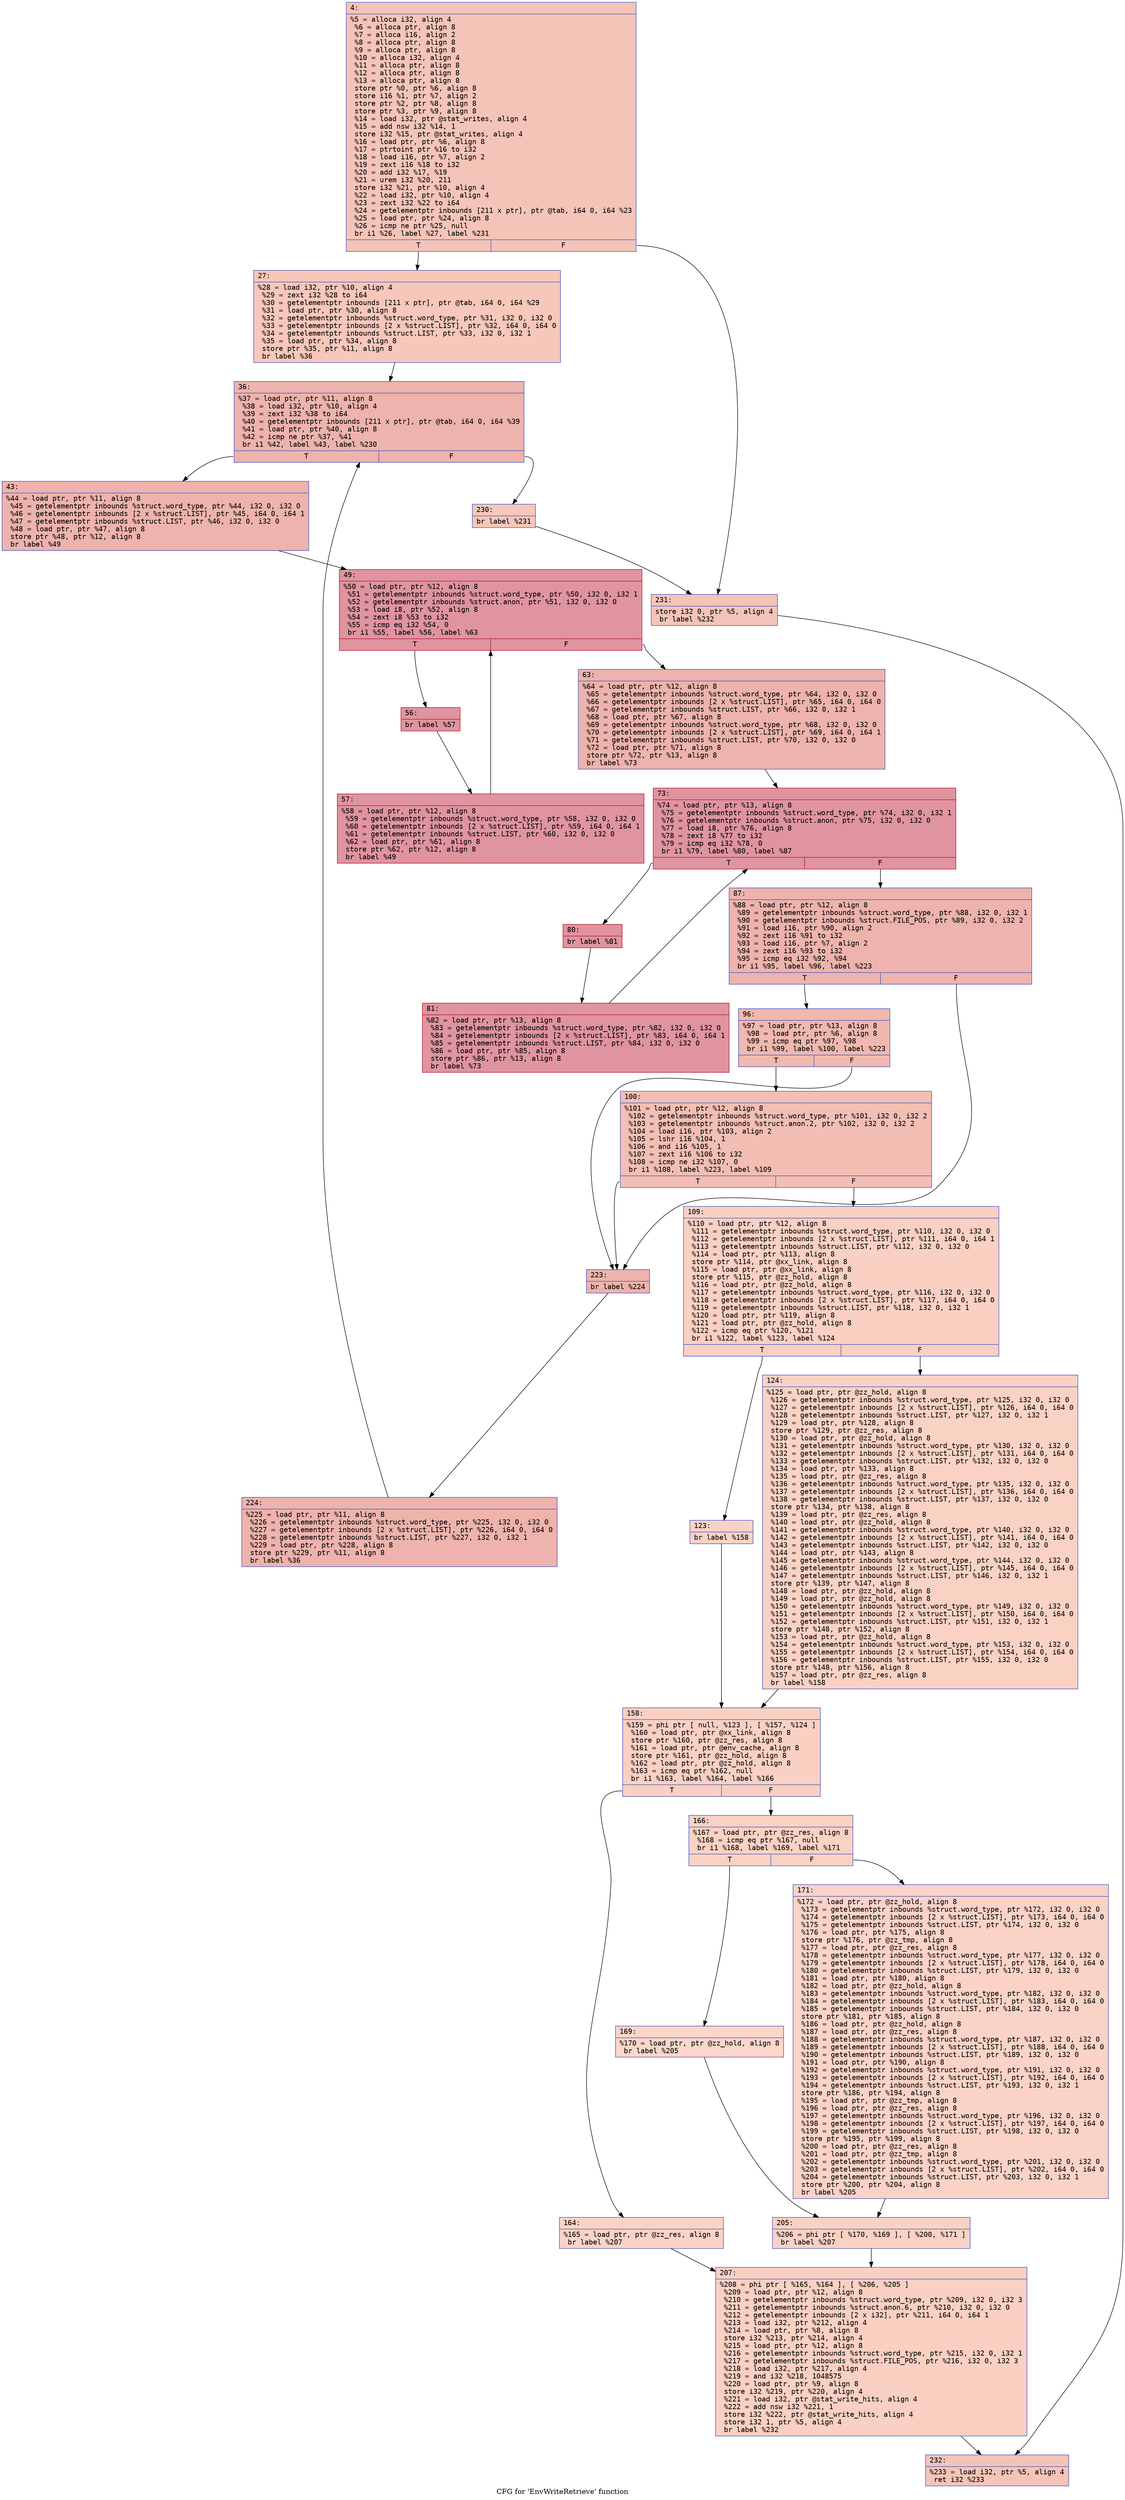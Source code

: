 digraph "CFG for 'EnvWriteRetrieve' function" {
	label="CFG for 'EnvWriteRetrieve' function";

	Node0x600000746260 [shape=record,color="#3d50c3ff", style=filled, fillcolor="#e97a5f70" fontname="Courier",label="{4:\l|  %5 = alloca i32, align 4\l  %6 = alloca ptr, align 8\l  %7 = alloca i16, align 2\l  %8 = alloca ptr, align 8\l  %9 = alloca ptr, align 8\l  %10 = alloca i32, align 4\l  %11 = alloca ptr, align 8\l  %12 = alloca ptr, align 8\l  %13 = alloca ptr, align 8\l  store ptr %0, ptr %6, align 8\l  store i16 %1, ptr %7, align 2\l  store ptr %2, ptr %8, align 8\l  store ptr %3, ptr %9, align 8\l  %14 = load i32, ptr @stat_writes, align 4\l  %15 = add nsw i32 %14, 1\l  store i32 %15, ptr @stat_writes, align 4\l  %16 = load ptr, ptr %6, align 8\l  %17 = ptrtoint ptr %16 to i32\l  %18 = load i16, ptr %7, align 2\l  %19 = zext i16 %18 to i32\l  %20 = add i32 %17, %19\l  %21 = urem i32 %20, 211\l  store i32 %21, ptr %10, align 4\l  %22 = load i32, ptr %10, align 4\l  %23 = zext i32 %22 to i64\l  %24 = getelementptr inbounds [211 x ptr], ptr @tab, i64 0, i64 %23\l  %25 = load ptr, ptr %24, align 8\l  %26 = icmp ne ptr %25, null\l  br i1 %26, label %27, label %231\l|{<s0>T|<s1>F}}"];
	Node0x600000746260:s0 -> Node0x6000007462b0[tooltip="4 -> 27\nProbability 62.50%" ];
	Node0x600000746260:s1 -> Node0x600000746ad0[tooltip="4 -> 231\nProbability 37.50%" ];
	Node0x6000007462b0 [shape=record,color="#3d50c3ff", style=filled, fillcolor="#ec7f6370" fontname="Courier",label="{27:\l|  %28 = load i32, ptr %10, align 4\l  %29 = zext i32 %28 to i64\l  %30 = getelementptr inbounds [211 x ptr], ptr @tab, i64 0, i64 %29\l  %31 = load ptr, ptr %30, align 8\l  %32 = getelementptr inbounds %struct.word_type, ptr %31, i32 0, i32 0\l  %33 = getelementptr inbounds [2 x %struct.LIST], ptr %32, i64 0, i64 0\l  %34 = getelementptr inbounds %struct.LIST, ptr %33, i32 0, i32 1\l  %35 = load ptr, ptr %34, align 8\l  store ptr %35, ptr %11, align 8\l  br label %36\l}"];
	Node0x6000007462b0 -> Node0x600000746300[tooltip="27 -> 36\nProbability 100.00%" ];
	Node0x600000746300 [shape=record,color="#3d50c3ff", style=filled, fillcolor="#d6524470" fontname="Courier",label="{36:\l|  %37 = load ptr, ptr %11, align 8\l  %38 = load i32, ptr %10, align 4\l  %39 = zext i32 %38 to i64\l  %40 = getelementptr inbounds [211 x ptr], ptr @tab, i64 0, i64 %39\l  %41 = load ptr, ptr %40, align 8\l  %42 = icmp ne ptr %37, %41\l  br i1 %42, label %43, label %230\l|{<s0>T|<s1>F}}"];
	Node0x600000746300:s0 -> Node0x600000746350[tooltip="36 -> 43\nProbability 96.88%" ];
	Node0x600000746300:s1 -> Node0x600000746a80[tooltip="36 -> 230\nProbability 3.12%" ];
	Node0x600000746350 [shape=record,color="#3d50c3ff", style=filled, fillcolor="#d6524470" fontname="Courier",label="{43:\l|  %44 = load ptr, ptr %11, align 8\l  %45 = getelementptr inbounds %struct.word_type, ptr %44, i32 0, i32 0\l  %46 = getelementptr inbounds [2 x %struct.LIST], ptr %45, i64 0, i64 1\l  %47 = getelementptr inbounds %struct.LIST, ptr %46, i32 0, i32 0\l  %48 = load ptr, ptr %47, align 8\l  store ptr %48, ptr %12, align 8\l  br label %49\l}"];
	Node0x600000746350 -> Node0x6000007463a0[tooltip="43 -> 49\nProbability 100.00%" ];
	Node0x6000007463a0 [shape=record,color="#b70d28ff", style=filled, fillcolor="#b70d2870" fontname="Courier",label="{49:\l|  %50 = load ptr, ptr %12, align 8\l  %51 = getelementptr inbounds %struct.word_type, ptr %50, i32 0, i32 1\l  %52 = getelementptr inbounds %struct.anon, ptr %51, i32 0, i32 0\l  %53 = load i8, ptr %52, align 8\l  %54 = zext i8 %53 to i32\l  %55 = icmp eq i32 %54, 0\l  br i1 %55, label %56, label %63\l|{<s0>T|<s1>F}}"];
	Node0x6000007463a0:s0 -> Node0x6000007463f0[tooltip="49 -> 56\nProbability 96.88%" ];
	Node0x6000007463a0:s1 -> Node0x600000746490[tooltip="49 -> 63\nProbability 3.12%" ];
	Node0x6000007463f0 [shape=record,color="#b70d28ff", style=filled, fillcolor="#b70d2870" fontname="Courier",label="{56:\l|  br label %57\l}"];
	Node0x6000007463f0 -> Node0x600000746440[tooltip="56 -> 57\nProbability 100.00%" ];
	Node0x600000746440 [shape=record,color="#b70d28ff", style=filled, fillcolor="#b70d2870" fontname="Courier",label="{57:\l|  %58 = load ptr, ptr %12, align 8\l  %59 = getelementptr inbounds %struct.word_type, ptr %58, i32 0, i32 0\l  %60 = getelementptr inbounds [2 x %struct.LIST], ptr %59, i64 0, i64 1\l  %61 = getelementptr inbounds %struct.LIST, ptr %60, i32 0, i32 0\l  %62 = load ptr, ptr %61, align 8\l  store ptr %62, ptr %12, align 8\l  br label %49\l}"];
	Node0x600000746440 -> Node0x6000007463a0[tooltip="57 -> 49\nProbability 100.00%" ];
	Node0x600000746490 [shape=record,color="#3d50c3ff", style=filled, fillcolor="#d6524470" fontname="Courier",label="{63:\l|  %64 = load ptr, ptr %12, align 8\l  %65 = getelementptr inbounds %struct.word_type, ptr %64, i32 0, i32 0\l  %66 = getelementptr inbounds [2 x %struct.LIST], ptr %65, i64 0, i64 0\l  %67 = getelementptr inbounds %struct.LIST, ptr %66, i32 0, i32 1\l  %68 = load ptr, ptr %67, align 8\l  %69 = getelementptr inbounds %struct.word_type, ptr %68, i32 0, i32 0\l  %70 = getelementptr inbounds [2 x %struct.LIST], ptr %69, i64 0, i64 1\l  %71 = getelementptr inbounds %struct.LIST, ptr %70, i32 0, i32 0\l  %72 = load ptr, ptr %71, align 8\l  store ptr %72, ptr %13, align 8\l  br label %73\l}"];
	Node0x600000746490 -> Node0x6000007464e0[tooltip="63 -> 73\nProbability 100.00%" ];
	Node0x6000007464e0 [shape=record,color="#b70d28ff", style=filled, fillcolor="#b70d2870" fontname="Courier",label="{73:\l|  %74 = load ptr, ptr %13, align 8\l  %75 = getelementptr inbounds %struct.word_type, ptr %74, i32 0, i32 1\l  %76 = getelementptr inbounds %struct.anon, ptr %75, i32 0, i32 0\l  %77 = load i8, ptr %76, align 8\l  %78 = zext i8 %77 to i32\l  %79 = icmp eq i32 %78, 0\l  br i1 %79, label %80, label %87\l|{<s0>T|<s1>F}}"];
	Node0x6000007464e0:s0 -> Node0x600000746530[tooltip="73 -> 80\nProbability 96.88%" ];
	Node0x6000007464e0:s1 -> Node0x6000007465d0[tooltip="73 -> 87\nProbability 3.12%" ];
	Node0x600000746530 [shape=record,color="#b70d28ff", style=filled, fillcolor="#b70d2870" fontname="Courier",label="{80:\l|  br label %81\l}"];
	Node0x600000746530 -> Node0x600000746580[tooltip="80 -> 81\nProbability 100.00%" ];
	Node0x600000746580 [shape=record,color="#b70d28ff", style=filled, fillcolor="#b70d2870" fontname="Courier",label="{81:\l|  %82 = load ptr, ptr %13, align 8\l  %83 = getelementptr inbounds %struct.word_type, ptr %82, i32 0, i32 0\l  %84 = getelementptr inbounds [2 x %struct.LIST], ptr %83, i64 0, i64 1\l  %85 = getelementptr inbounds %struct.LIST, ptr %84, i32 0, i32 0\l  %86 = load ptr, ptr %85, align 8\l  store ptr %86, ptr %13, align 8\l  br label %73\l}"];
	Node0x600000746580 -> Node0x6000007464e0[tooltip="81 -> 73\nProbability 100.00%" ];
	Node0x6000007465d0 [shape=record,color="#3d50c3ff", style=filled, fillcolor="#d6524470" fontname="Courier",label="{87:\l|  %88 = load ptr, ptr %12, align 8\l  %89 = getelementptr inbounds %struct.word_type, ptr %88, i32 0, i32 1\l  %90 = getelementptr inbounds %struct.FILE_POS, ptr %89, i32 0, i32 2\l  %91 = load i16, ptr %90, align 2\l  %92 = zext i16 %91 to i32\l  %93 = load i16, ptr %7, align 2\l  %94 = zext i16 %93 to i32\l  %95 = icmp eq i32 %92, %94\l  br i1 %95, label %96, label %223\l|{<s0>T|<s1>F}}"];
	Node0x6000007465d0:s0 -> Node0x600000746620[tooltip="87 -> 96\nProbability 50.00%" ];
	Node0x6000007465d0:s1 -> Node0x6000007469e0[tooltip="87 -> 223\nProbability 50.00%" ];
	Node0x600000746620 [shape=record,color="#3d50c3ff", style=filled, fillcolor="#dc5d4a70" fontname="Courier",label="{96:\l|  %97 = load ptr, ptr %13, align 8\l  %98 = load ptr, ptr %6, align 8\l  %99 = icmp eq ptr %97, %98\l  br i1 %99, label %100, label %223\l|{<s0>T|<s1>F}}"];
	Node0x600000746620:s0 -> Node0x600000746670[tooltip="96 -> 100\nProbability 37.50%" ];
	Node0x600000746620:s1 -> Node0x6000007469e0[tooltip="96 -> 223\nProbability 62.50%" ];
	Node0x600000746670 [shape=record,color="#3d50c3ff", style=filled, fillcolor="#e36c5570" fontname="Courier",label="{100:\l|  %101 = load ptr, ptr %12, align 8\l  %102 = getelementptr inbounds %struct.word_type, ptr %101, i32 0, i32 2\l  %103 = getelementptr inbounds %struct.anon.2, ptr %102, i32 0, i32 2\l  %104 = load i16, ptr %103, align 2\l  %105 = lshr i16 %104, 1\l  %106 = and i16 %105, 1\l  %107 = zext i16 %106 to i32\l  %108 = icmp ne i32 %107, 0\l  br i1 %108, label %223, label %109\l|{<s0>T|<s1>F}}"];
	Node0x600000746670:s0 -> Node0x6000007469e0[tooltip="100 -> 223\nProbability 96.88%" ];
	Node0x600000746670:s1 -> Node0x6000007466c0[tooltip="100 -> 109\nProbability 3.12%" ];
	Node0x6000007466c0 [shape=record,color="#3d50c3ff", style=filled, fillcolor="#f3947570" fontname="Courier",label="{109:\l|  %110 = load ptr, ptr %12, align 8\l  %111 = getelementptr inbounds %struct.word_type, ptr %110, i32 0, i32 0\l  %112 = getelementptr inbounds [2 x %struct.LIST], ptr %111, i64 0, i64 1\l  %113 = getelementptr inbounds %struct.LIST, ptr %112, i32 0, i32 0\l  %114 = load ptr, ptr %113, align 8\l  store ptr %114, ptr @xx_link, align 8\l  %115 = load ptr, ptr @xx_link, align 8\l  store ptr %115, ptr @zz_hold, align 8\l  %116 = load ptr, ptr @zz_hold, align 8\l  %117 = getelementptr inbounds %struct.word_type, ptr %116, i32 0, i32 0\l  %118 = getelementptr inbounds [2 x %struct.LIST], ptr %117, i64 0, i64 0\l  %119 = getelementptr inbounds %struct.LIST, ptr %118, i32 0, i32 1\l  %120 = load ptr, ptr %119, align 8\l  %121 = load ptr, ptr @zz_hold, align 8\l  %122 = icmp eq ptr %120, %121\l  br i1 %122, label %123, label %124\l|{<s0>T|<s1>F}}"];
	Node0x6000007466c0:s0 -> Node0x600000746710[tooltip="109 -> 123\nProbability 37.50%" ];
	Node0x6000007466c0:s1 -> Node0x600000746760[tooltip="109 -> 124\nProbability 62.50%" ];
	Node0x600000746710 [shape=record,color="#3d50c3ff", style=filled, fillcolor="#f59c7d70" fontname="Courier",label="{123:\l|  br label %158\l}"];
	Node0x600000746710 -> Node0x6000007467b0[tooltip="123 -> 158\nProbability 100.00%" ];
	Node0x600000746760 [shape=record,color="#3d50c3ff", style=filled, fillcolor="#f4987a70" fontname="Courier",label="{124:\l|  %125 = load ptr, ptr @zz_hold, align 8\l  %126 = getelementptr inbounds %struct.word_type, ptr %125, i32 0, i32 0\l  %127 = getelementptr inbounds [2 x %struct.LIST], ptr %126, i64 0, i64 0\l  %128 = getelementptr inbounds %struct.LIST, ptr %127, i32 0, i32 1\l  %129 = load ptr, ptr %128, align 8\l  store ptr %129, ptr @zz_res, align 8\l  %130 = load ptr, ptr @zz_hold, align 8\l  %131 = getelementptr inbounds %struct.word_type, ptr %130, i32 0, i32 0\l  %132 = getelementptr inbounds [2 x %struct.LIST], ptr %131, i64 0, i64 0\l  %133 = getelementptr inbounds %struct.LIST, ptr %132, i32 0, i32 0\l  %134 = load ptr, ptr %133, align 8\l  %135 = load ptr, ptr @zz_res, align 8\l  %136 = getelementptr inbounds %struct.word_type, ptr %135, i32 0, i32 0\l  %137 = getelementptr inbounds [2 x %struct.LIST], ptr %136, i64 0, i64 0\l  %138 = getelementptr inbounds %struct.LIST, ptr %137, i32 0, i32 0\l  store ptr %134, ptr %138, align 8\l  %139 = load ptr, ptr @zz_res, align 8\l  %140 = load ptr, ptr @zz_hold, align 8\l  %141 = getelementptr inbounds %struct.word_type, ptr %140, i32 0, i32 0\l  %142 = getelementptr inbounds [2 x %struct.LIST], ptr %141, i64 0, i64 0\l  %143 = getelementptr inbounds %struct.LIST, ptr %142, i32 0, i32 0\l  %144 = load ptr, ptr %143, align 8\l  %145 = getelementptr inbounds %struct.word_type, ptr %144, i32 0, i32 0\l  %146 = getelementptr inbounds [2 x %struct.LIST], ptr %145, i64 0, i64 0\l  %147 = getelementptr inbounds %struct.LIST, ptr %146, i32 0, i32 1\l  store ptr %139, ptr %147, align 8\l  %148 = load ptr, ptr @zz_hold, align 8\l  %149 = load ptr, ptr @zz_hold, align 8\l  %150 = getelementptr inbounds %struct.word_type, ptr %149, i32 0, i32 0\l  %151 = getelementptr inbounds [2 x %struct.LIST], ptr %150, i64 0, i64 0\l  %152 = getelementptr inbounds %struct.LIST, ptr %151, i32 0, i32 1\l  store ptr %148, ptr %152, align 8\l  %153 = load ptr, ptr @zz_hold, align 8\l  %154 = getelementptr inbounds %struct.word_type, ptr %153, i32 0, i32 0\l  %155 = getelementptr inbounds [2 x %struct.LIST], ptr %154, i64 0, i64 0\l  %156 = getelementptr inbounds %struct.LIST, ptr %155, i32 0, i32 0\l  store ptr %148, ptr %156, align 8\l  %157 = load ptr, ptr @zz_res, align 8\l  br label %158\l}"];
	Node0x600000746760 -> Node0x6000007467b0[tooltip="124 -> 158\nProbability 100.00%" ];
	Node0x6000007467b0 [shape=record,color="#3d50c3ff", style=filled, fillcolor="#f3947570" fontname="Courier",label="{158:\l|  %159 = phi ptr [ null, %123 ], [ %157, %124 ]\l  %160 = load ptr, ptr @xx_link, align 8\l  store ptr %160, ptr @zz_res, align 8\l  %161 = load ptr, ptr @env_cache, align 8\l  store ptr %161, ptr @zz_hold, align 8\l  %162 = load ptr, ptr @zz_hold, align 8\l  %163 = icmp eq ptr %162, null\l  br i1 %163, label %164, label %166\l|{<s0>T|<s1>F}}"];
	Node0x6000007467b0:s0 -> Node0x600000746800[tooltip="158 -> 164\nProbability 37.50%" ];
	Node0x6000007467b0:s1 -> Node0x600000746850[tooltip="158 -> 166\nProbability 62.50%" ];
	Node0x600000746800 [shape=record,color="#3d50c3ff", style=filled, fillcolor="#f59c7d70" fontname="Courier",label="{164:\l|  %165 = load ptr, ptr @zz_res, align 8\l  br label %207\l}"];
	Node0x600000746800 -> Node0x600000746990[tooltip="164 -> 207\nProbability 100.00%" ];
	Node0x600000746850 [shape=record,color="#3d50c3ff", style=filled, fillcolor="#f4987a70" fontname="Courier",label="{166:\l|  %167 = load ptr, ptr @zz_res, align 8\l  %168 = icmp eq ptr %167, null\l  br i1 %168, label %169, label %171\l|{<s0>T|<s1>F}}"];
	Node0x600000746850:s0 -> Node0x6000007468a0[tooltip="166 -> 169\nProbability 37.50%" ];
	Node0x600000746850:s1 -> Node0x6000007468f0[tooltip="166 -> 171\nProbability 62.50%" ];
	Node0x6000007468a0 [shape=record,color="#3d50c3ff", style=filled, fillcolor="#f6a38570" fontname="Courier",label="{169:\l|  %170 = load ptr, ptr @zz_hold, align 8\l  br label %205\l}"];
	Node0x6000007468a0 -> Node0x600000746940[tooltip="169 -> 205\nProbability 100.00%" ];
	Node0x6000007468f0 [shape=record,color="#3d50c3ff", style=filled, fillcolor="#f59c7d70" fontname="Courier",label="{171:\l|  %172 = load ptr, ptr @zz_hold, align 8\l  %173 = getelementptr inbounds %struct.word_type, ptr %172, i32 0, i32 0\l  %174 = getelementptr inbounds [2 x %struct.LIST], ptr %173, i64 0, i64 0\l  %175 = getelementptr inbounds %struct.LIST, ptr %174, i32 0, i32 0\l  %176 = load ptr, ptr %175, align 8\l  store ptr %176, ptr @zz_tmp, align 8\l  %177 = load ptr, ptr @zz_res, align 8\l  %178 = getelementptr inbounds %struct.word_type, ptr %177, i32 0, i32 0\l  %179 = getelementptr inbounds [2 x %struct.LIST], ptr %178, i64 0, i64 0\l  %180 = getelementptr inbounds %struct.LIST, ptr %179, i32 0, i32 0\l  %181 = load ptr, ptr %180, align 8\l  %182 = load ptr, ptr @zz_hold, align 8\l  %183 = getelementptr inbounds %struct.word_type, ptr %182, i32 0, i32 0\l  %184 = getelementptr inbounds [2 x %struct.LIST], ptr %183, i64 0, i64 0\l  %185 = getelementptr inbounds %struct.LIST, ptr %184, i32 0, i32 0\l  store ptr %181, ptr %185, align 8\l  %186 = load ptr, ptr @zz_hold, align 8\l  %187 = load ptr, ptr @zz_res, align 8\l  %188 = getelementptr inbounds %struct.word_type, ptr %187, i32 0, i32 0\l  %189 = getelementptr inbounds [2 x %struct.LIST], ptr %188, i64 0, i64 0\l  %190 = getelementptr inbounds %struct.LIST, ptr %189, i32 0, i32 0\l  %191 = load ptr, ptr %190, align 8\l  %192 = getelementptr inbounds %struct.word_type, ptr %191, i32 0, i32 0\l  %193 = getelementptr inbounds [2 x %struct.LIST], ptr %192, i64 0, i64 0\l  %194 = getelementptr inbounds %struct.LIST, ptr %193, i32 0, i32 1\l  store ptr %186, ptr %194, align 8\l  %195 = load ptr, ptr @zz_tmp, align 8\l  %196 = load ptr, ptr @zz_res, align 8\l  %197 = getelementptr inbounds %struct.word_type, ptr %196, i32 0, i32 0\l  %198 = getelementptr inbounds [2 x %struct.LIST], ptr %197, i64 0, i64 0\l  %199 = getelementptr inbounds %struct.LIST, ptr %198, i32 0, i32 0\l  store ptr %195, ptr %199, align 8\l  %200 = load ptr, ptr @zz_res, align 8\l  %201 = load ptr, ptr @zz_tmp, align 8\l  %202 = getelementptr inbounds %struct.word_type, ptr %201, i32 0, i32 0\l  %203 = getelementptr inbounds [2 x %struct.LIST], ptr %202, i64 0, i64 0\l  %204 = getelementptr inbounds %struct.LIST, ptr %203, i32 0, i32 1\l  store ptr %200, ptr %204, align 8\l  br label %205\l}"];
	Node0x6000007468f0 -> Node0x600000746940[tooltip="171 -> 205\nProbability 100.00%" ];
	Node0x600000746940 [shape=record,color="#3d50c3ff", style=filled, fillcolor="#f4987a70" fontname="Courier",label="{205:\l|  %206 = phi ptr [ %170, %169 ], [ %200, %171 ]\l  br label %207\l}"];
	Node0x600000746940 -> Node0x600000746990[tooltip="205 -> 207\nProbability 100.00%" ];
	Node0x600000746990 [shape=record,color="#3d50c3ff", style=filled, fillcolor="#f3947570" fontname="Courier",label="{207:\l|  %208 = phi ptr [ %165, %164 ], [ %206, %205 ]\l  %209 = load ptr, ptr %12, align 8\l  %210 = getelementptr inbounds %struct.word_type, ptr %209, i32 0, i32 3\l  %211 = getelementptr inbounds %struct.anon.6, ptr %210, i32 0, i32 0\l  %212 = getelementptr inbounds [2 x i32], ptr %211, i64 0, i64 1\l  %213 = load i32, ptr %212, align 4\l  %214 = load ptr, ptr %8, align 8\l  store i32 %213, ptr %214, align 4\l  %215 = load ptr, ptr %12, align 8\l  %216 = getelementptr inbounds %struct.word_type, ptr %215, i32 0, i32 1\l  %217 = getelementptr inbounds %struct.FILE_POS, ptr %216, i32 0, i32 3\l  %218 = load i32, ptr %217, align 4\l  %219 = and i32 %218, 1048575\l  %220 = load ptr, ptr %9, align 8\l  store i32 %219, ptr %220, align 4\l  %221 = load i32, ptr @stat_write_hits, align 4\l  %222 = add nsw i32 %221, 1\l  store i32 %222, ptr @stat_write_hits, align 4\l  store i32 1, ptr %5, align 4\l  br label %232\l}"];
	Node0x600000746990 -> Node0x600000746b20[tooltip="207 -> 232\nProbability 100.00%" ];
	Node0x6000007469e0 [shape=record,color="#3d50c3ff", style=filled, fillcolor="#d6524470" fontname="Courier",label="{223:\l|  br label %224\l}"];
	Node0x6000007469e0 -> Node0x600000746a30[tooltip="223 -> 224\nProbability 100.00%" ];
	Node0x600000746a30 [shape=record,color="#3d50c3ff", style=filled, fillcolor="#d6524470" fontname="Courier",label="{224:\l|  %225 = load ptr, ptr %11, align 8\l  %226 = getelementptr inbounds %struct.word_type, ptr %225, i32 0, i32 0\l  %227 = getelementptr inbounds [2 x %struct.LIST], ptr %226, i64 0, i64 0\l  %228 = getelementptr inbounds %struct.LIST, ptr %227, i32 0, i32 1\l  %229 = load ptr, ptr %228, align 8\l  store ptr %229, ptr %11, align 8\l  br label %36\l}"];
	Node0x600000746a30 -> Node0x600000746300[tooltip="224 -> 36\nProbability 100.00%" ];
	Node0x600000746a80 [shape=record,color="#3d50c3ff", style=filled, fillcolor="#ec7f6370" fontname="Courier",label="{230:\l|  br label %231\l}"];
	Node0x600000746a80 -> Node0x600000746ad0[tooltip="230 -> 231\nProbability 100.00%" ];
	Node0x600000746ad0 [shape=record,color="#3d50c3ff", style=filled, fillcolor="#e97a5f70" fontname="Courier",label="{231:\l|  store i32 0, ptr %5, align 4\l  br label %232\l}"];
	Node0x600000746ad0 -> Node0x600000746b20[tooltip="231 -> 232\nProbability 100.00%" ];
	Node0x600000746b20 [shape=record,color="#3d50c3ff", style=filled, fillcolor="#e97a5f70" fontname="Courier",label="{232:\l|  %233 = load i32, ptr %5, align 4\l  ret i32 %233\l}"];
}
